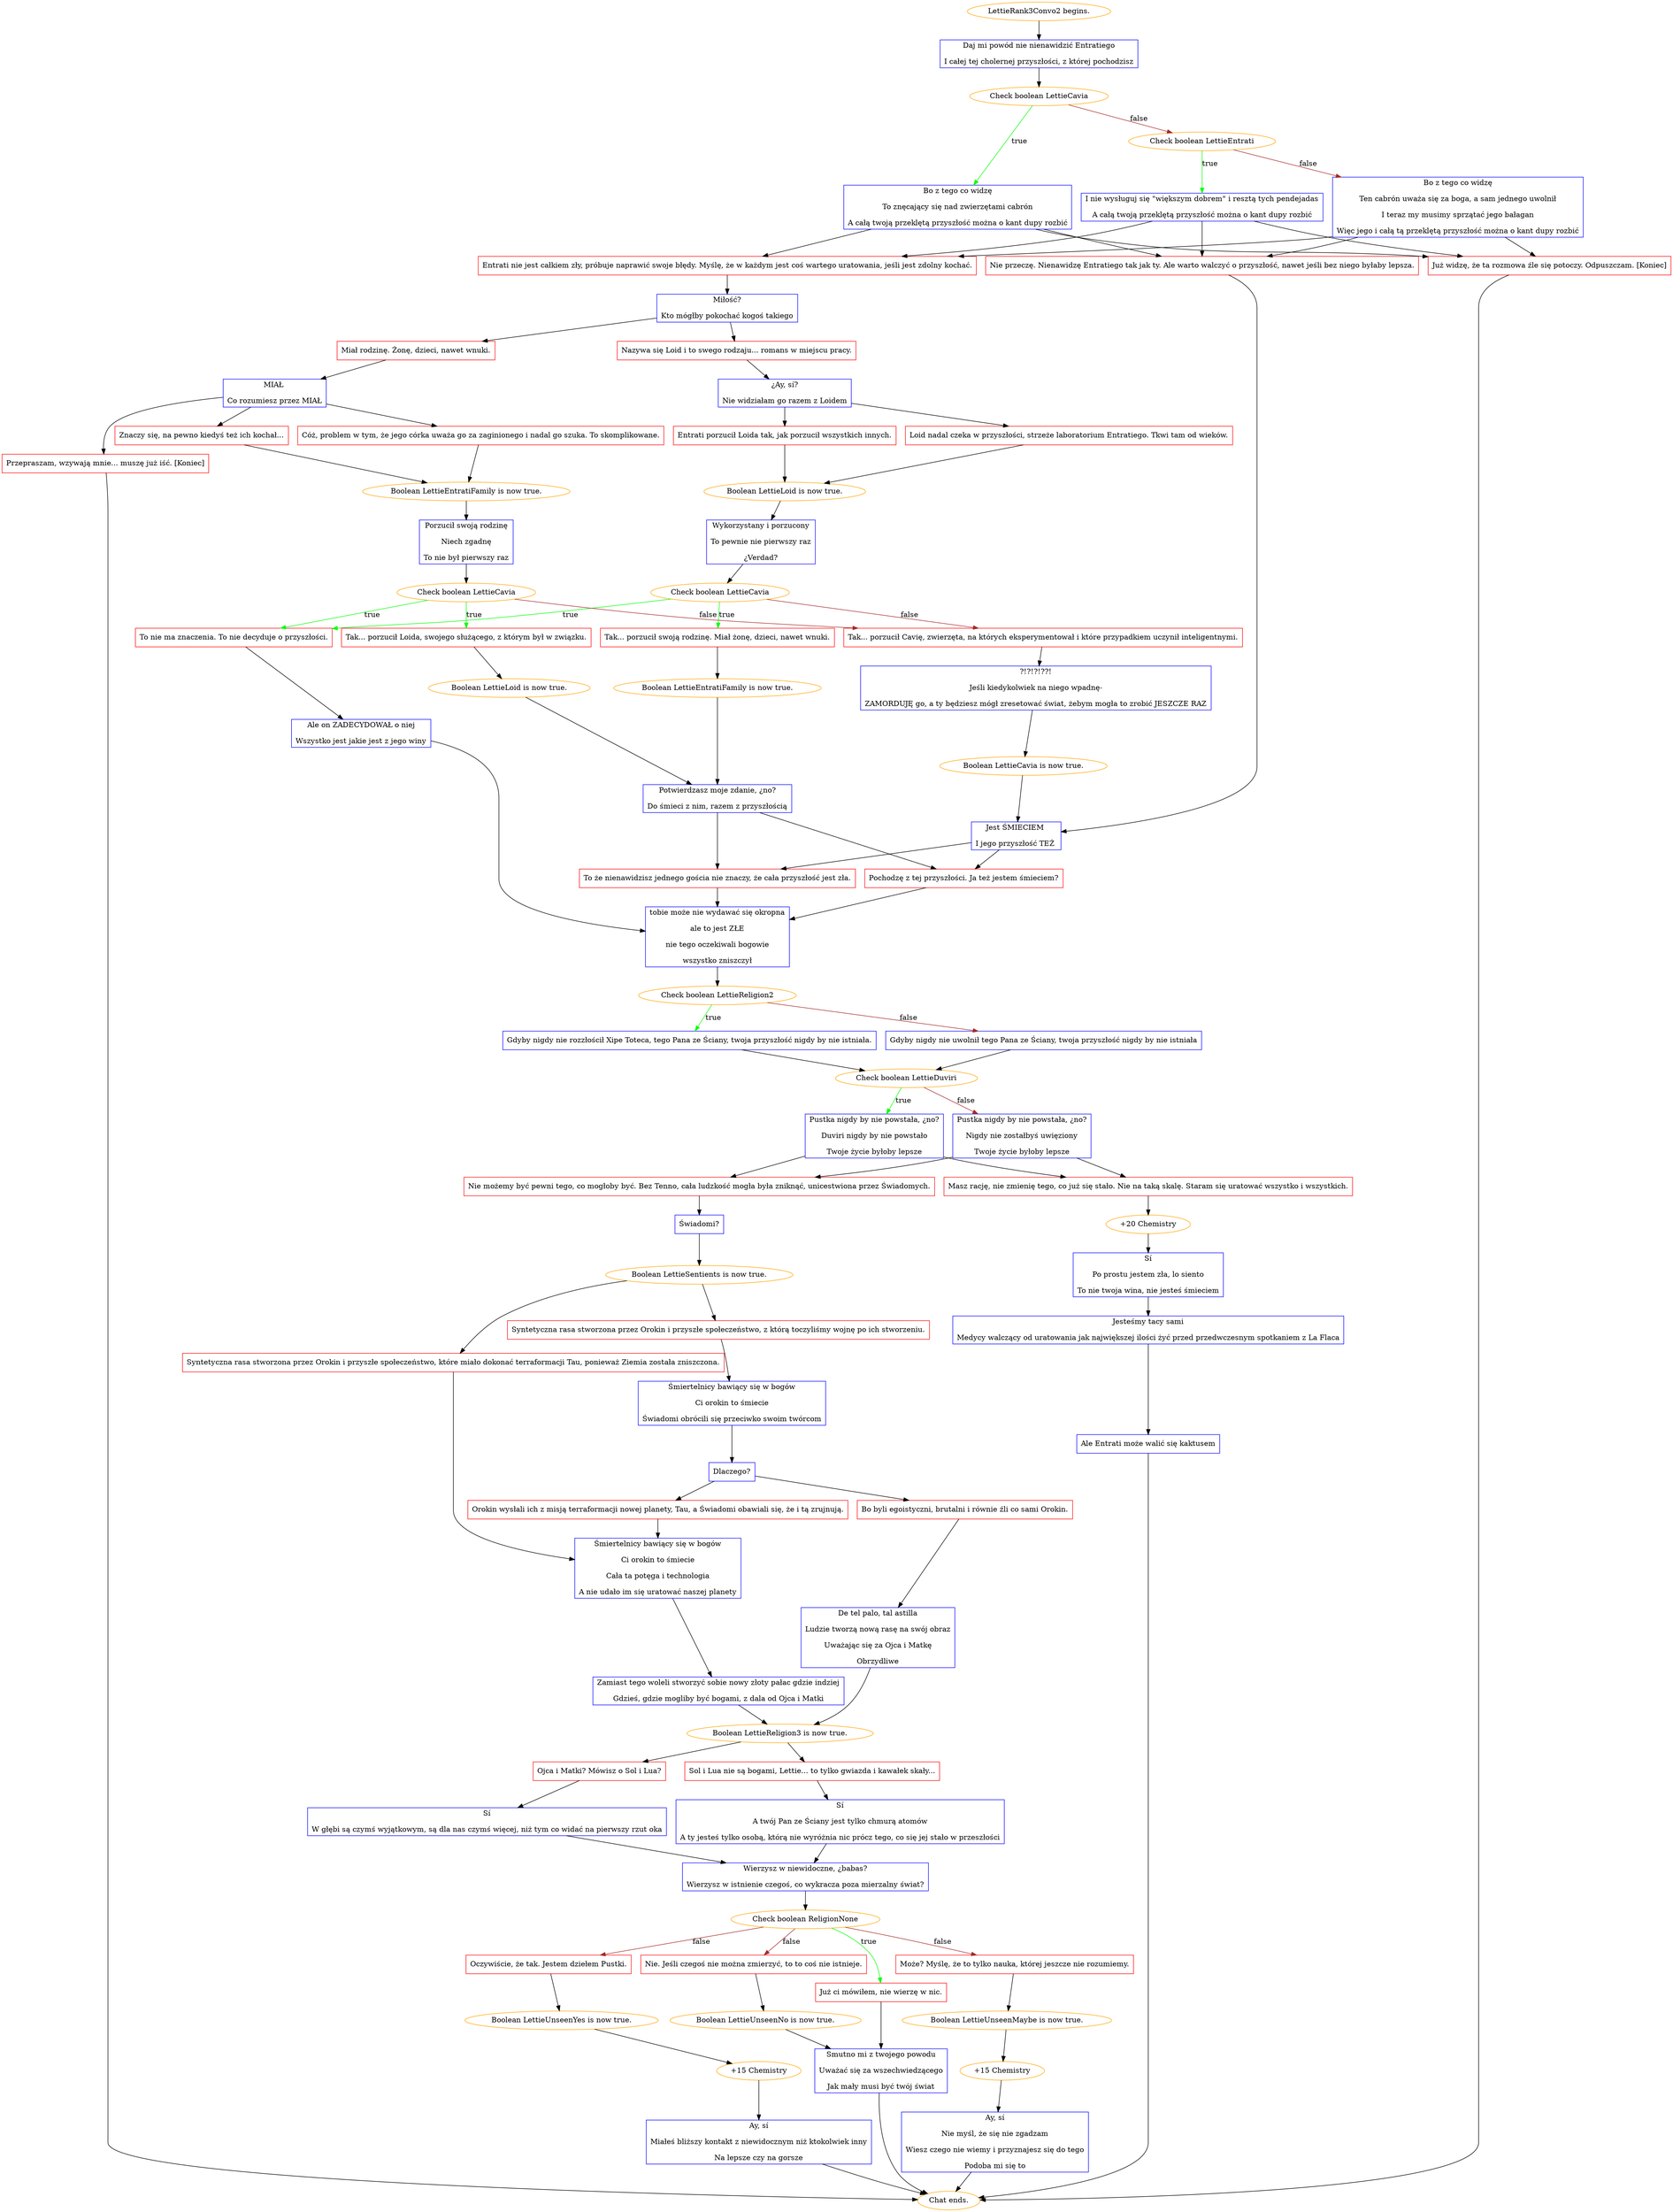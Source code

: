 digraph {
	"LettieRank3Convo2 begins." [color=orange];
		"LettieRank3Convo2 begins." -> j223069100;
	j223069100 [label="Daj mi powód nie nienawidzić Entratiego
I całej tej cholernej przyszłości, z której pochodzisz",shape=box,color=blue];
		j223069100 -> j988327984;
	j988327984 [label="Check boolean LettieCavia",color=orange];
		j988327984 -> j4229896757 [label=true,color=green];
		j988327984 -> j101638081 [label=false,color=brown];
	j4229896757 [label="Bo z tego co widzę
To znęcający się nad zwierzętami cabrón
A całą twoją przeklętą przyszłość można o kant dupy rozbić",shape=box,color=blue];
		j4229896757 -> j2093068010;
		j4229896757 -> j453600590;
		j4229896757 -> j3409722931;
	j101638081 [label="Check boolean LettieEntrati",color=orange];
		j101638081 -> j2114562517 [label=true,color=green];
		j101638081 -> j2641392040 [label=false,color=brown];
	j2093068010 [label="Nie przeczę. Nienawidzę Entratiego tak jak ty. Ale warto walczyć o przyszłość, nawet jeśli bez niego byłaby lepsza.",shape=box,color=red];
		j2093068010 -> j295198713;
	j453600590 [label="Entrati nie jest całkiem zły, próbuje naprawić swoje błędy. Myślę, że w każdym jest coś wartego uratowania, jeśli jest zdolny kochać.",shape=box,color=red];
		j453600590 -> j3783439106;
	j3409722931 [label="Już widzę, że ta rozmowa źle się potoczy. Odpuszczam. [Koniec]",shape=box,color=red];
		j3409722931 -> "Chat ends.";
	j2114562517 [label="I nie wysługuj się \"większym dobrem\" i resztą tych pendejadas
A całą twoją przeklętą przyszłość można o kant dupy rozbić",shape=box,color=blue];
		j2114562517 -> j2093068010;
		j2114562517 -> j453600590;
		j2114562517 -> j3409722931;
	j2641392040 [label="Bo z tego co widzę
Ten cabrón uważa się za boga, a sam jednego uwolnił
I teraz my musimy sprzątać jego bałagan
Więc jego i całą tą przeklętą przyszłość można o kant dupy rozbić",shape=box,color=blue];
		j2641392040 -> j2093068010;
		j2641392040 -> j453600590;
		j2641392040 -> j3409722931;
	j295198713 [label="Jest ŚMIECIEM 
I jego przyszłość TEŻ ",shape=box,color=blue];
		j295198713 -> j2981767671;
		j295198713 -> j2562033078;
	j3783439106 [label="Miłość?
Kto mógłby pokochać kogoś takiego",shape=box,color=blue];
		j3783439106 -> j1047636101;
		j3783439106 -> j1919973612;
	"Chat ends." [color=orange];
	j2981767671 [label="Pochodzę z tej przyszłości. Ja też jestem śmieciem?",shape=box,color=red];
		j2981767671 -> j3027696648;
	j2562033078 [label="To że nienawidzisz jednego gościa nie znaczy, że cała przyszłość jest zła.",shape=box,color=red];
		j2562033078 -> j3027696648;
	j1047636101 [label="Nazywa się Loid i to swego rodzaju... romans w miejscu pracy.",shape=box,color=red];
		j1047636101 -> j1848017154;
	j1919973612 [label="Miał rodzinę. Żonę, dzieci, nawet wnuki.",shape=box,color=red];
		j1919973612 -> j1286142522;
	j3027696648 [label="tobie może nie wydawać się okropna
ale to jest ZŁE
nie tego oczekiwali bogowie
wszystko zniszczył",shape=box,color=blue];
		j3027696648 -> j776436305;
	j1848017154 [label="¿Ay, sí?
Nie widziałam go razem z Loidem",shape=box,color=blue];
		j1848017154 -> j2111897153;
		j1848017154 -> j2815427615;
	j1286142522 [label="MIAŁ 
Co rozumiesz przez MIAŁ",shape=box,color=blue];
		j1286142522 -> j1684521413;
		j1286142522 -> j4002018290;
		j1286142522 -> j4123781086;
	j776436305 [label="Check boolean LettieReligion2",color=orange];
		j776436305 -> j510326801 [label=true,color=green];
		j776436305 -> j3729985375 [label=false,color=brown];
	j2111897153 [label="Loid nadal czeka w przyszłości, strzeże laboratorium Entratiego. Tkwi tam od wieków.",shape=box,color=red];
		j2111897153 -> j2799832423;
	j2815427615 [label="Entrati porzucił Loida tak, jak porzucił wszystkich innych.",shape=box,color=red];
		j2815427615 -> j2799832423;
	j1684521413 [label="Cóż, problem w tym, że jego córka uważa go za zaginionego i nadal go szuka. To skomplikowane.",shape=box,color=red];
		j1684521413 -> j2047208651;
	j4002018290 [label="Znaczy się, na pewno kiedyś też ich kochał...",shape=box,color=red];
		j4002018290 -> j2047208651;
	j4123781086 [label="Przepraszam, wzywają mnie... muszę już iść. [Koniec]",shape=box,color=red];
		j4123781086 -> "Chat ends.";
	j510326801 [label="Gdyby nigdy nie rozzłościł Xipe Toteca, tego Pana ze Ściany, twoja przyszłość nigdy by nie istniała.",shape=box,color=blue];
		j510326801 -> j711900112;
	j3729985375 [label="Gdyby nigdy nie uwolnił tego Pana ze Ściany, twoja przyszłość nigdy by nie istniała",shape=box,color=blue];
		j3729985375 -> j711900112;
	j2799832423 [label="Boolean LettieLoid is now true.",color=orange];
		j2799832423 -> j828898479;
	j2047208651 [label="Boolean LettieEntratiFamily is now true.",color=orange];
		j2047208651 -> j3472544271;
	j711900112 [label="Check boolean LettieDuviri",color=orange];
		j711900112 -> j2506353866 [label=true,color=green];
		j711900112 -> j1636928382 [label=false,color=brown];
	j828898479 [label="Wykorzystany i porzucony
To pewnie nie pierwszy raz
¿Verdad?",shape=box,color=blue];
		j828898479 -> j4176507548;
	j3472544271 [label="Porzucił swoją rodzinę
Niech zgadnę
To nie był pierwszy raz",shape=box,color=blue];
		j3472544271 -> j3999534774;
	j2506353866 [label="Pustka nigdy by nie powstała, ¿no?
Duviri nigdy by nie powstało
Twoje życie byłoby lepsze",shape=box,color=blue];
		j2506353866 -> j452284231;
		j2506353866 -> j686964058;
	j1636928382 [label="Pustka nigdy by nie powstała, ¿no?
Nigdy nie zostałbyś uwięziony
Twoje życie byłoby lepsze",shape=box,color=blue];
		j1636928382 -> j452284231;
		j1636928382 -> j686964058;
	j4176507548 [label="Check boolean LettieCavia",color=orange];
		j4176507548 -> j132184117 [label=true,color=green];
		j4176507548 -> j3944917819 [label=true,color=green];
		j4176507548 -> j3918888914 [label=false,color=brown];
	j3999534774 [label="Check boolean LettieCavia",color=orange];
		j3999534774 -> j3944917819 [label=true,color=green];
		j3999534774 -> j691988239 [label=true,color=green];
		j3999534774 -> j3918888914 [label=false,color=brown];
	j452284231 [label="Nie możemy być pewni tego, co mogłoby być. Bez Tenno, cała ludzkość mogła była zniknąć, unicestwiona przez Świadomych.",shape=box,color=red];
		j452284231 -> j686914777;
	j686964058 [label="Masz rację, nie zmienię tego, co już się stało. Nie na taką skalę. Staram się uratować wszystko i wszystkich.",shape=box,color=red];
		j686964058 -> j3687959611;
	j132184117 [label="Tak... porzucił swoją rodzinę. Miał żonę, dzieci, nawet wnuki.",shape=box,color=red];
		j132184117 -> j670118632;
	j3944917819 [label="To nie ma znaczenia. To nie decyduje o przyszłości.",shape=box,color=red];
		j3944917819 -> j1951676815;
	j3918888914 [label="Tak... porzucił Cavię, zwierzęta, na których eksperymentował i które przypadkiem uczynił inteligentnymi.",shape=box,color=red];
		j3918888914 -> j1092064733;
	j691988239 [label="Tak... porzucił Loida, swojego służącego, z którym był w związku.",shape=box,color=red];
		j691988239 -> j1500891837;
	j686914777 [label="Świadomi?",shape=box,color=blue];
		j686914777 -> j4177902638;
	j3687959611 [label="+20 Chemistry",color=orange];
		j3687959611 -> j3528235577;
	j670118632 [label="Boolean LettieEntratiFamily is now true.",color=orange];
		j670118632 -> j2286594968;
	j1951676815 [label="Ale on ZADECYDOWAŁ o niej
Wszystko jest jakie jest z jego winy",shape=box,color=blue];
		j1951676815 -> j3027696648;
	j1092064733 [label="?!?!?!??!
Jeśli kiedykolwiek na niego wpadnę-
ZAMORDUJĘ go, a ty będziesz mógł zresetować świat, żebym mogła to zrobić JESZCZE RAZ",shape=box,color=blue];
		j1092064733 -> j1791995209;
	j1500891837 [label="Boolean LettieLoid is now true.",color=orange];
		j1500891837 -> j2286594968;
	j4177902638 [label="Boolean LettieSentients is now true.",color=orange];
		j4177902638 -> j881671354;
		j4177902638 -> j2849009941;
	j3528235577 [label="Sí
Po prostu jestem zła, lo siento
To nie twoja wina, nie jesteś śmieciem",shape=box,color=blue];
		j3528235577 -> j673607819;
	j2286594968 [label="Potwierdzasz moje zdanie, ¿no?
Do śmieci z nim, razem z przyszłością",shape=box,color=blue];
		j2286594968 -> j2981767671;
		j2286594968 -> j2562033078;
	j1791995209 [label="Boolean LettieCavia is now true.",color=orange];
		j1791995209 -> j295198713;
	j881671354 [label="Syntetyczna rasa stworzona przez Orokin i przyszłe społeczeństwo, które miało dokonać terraformacji Tau, ponieważ Ziemia została zniszczona.",shape=box,color=red];
		j881671354 -> j2708290737;
	j2849009941 [label="Syntetyczna rasa stworzona przez Orokin i przyszłe społeczeństwo, z którą toczyliśmy wojnę po ich stworzeniu.",shape=box,color=red];
		j2849009941 -> j2324238982;
	j673607819 [label="Jesteśmy tacy sami
Medycy walczący od uratowania jak największej ilości żyć przed przedwczesnym spotkaniem z La Flaca",shape=box,color=blue];
		j673607819 -> j3790767960;
	j2708290737 [label="Śmiertelnicy bawiący się w bogów
Ci orokin to śmiecie
Cała ta potęga i technologia
A nie udało im się uratować naszej planety",shape=box,color=blue];
		j2708290737 -> j2821366761;
	j2324238982 [label="Śmiertelnicy bawiący się w bogów
Ci orokin to śmiecie
Świadomi obrócili się przeciwko swoim twórcom",shape=box,color=blue];
		j2324238982 -> j1017281145;
	j3790767960 [label="Ale Entrati może walić się kaktusem",shape=box,color=blue];
		j3790767960 -> "Chat ends.";
	j2821366761 [label="Zamiast tego woleli stworzyć sobie nowy złoty pałac gdzie indziej
Gdzieś, gdzie mogliby być bogami, z dala od Ojca i Matki",shape=box,color=blue];
		j2821366761 -> j4137157349;
	j1017281145 [label="Dlaczego?",shape=box,color=blue];
		j1017281145 -> j226532938;
		j1017281145 -> j264838358;
	j4137157349 [label="Boolean LettieReligion3 is now true.",color=orange];
		j4137157349 -> j1620087762;
		j4137157349 -> j804095260;
	j226532938 [label="Orokin wysłali ich z misją terraformacji nowej planety, Tau, a Świadomi obawiali się, że i tą zrujnują.",shape=box,color=red];
		j226532938 -> j2708290737;
	j264838358 [label="Bo byli egoistyczni, brutalni i równie źli co sami Orokin.",shape=box,color=red];
		j264838358 -> j1473053032;
	j1620087762 [label="Ojca i Matki? Mówisz o Sol i Lua?",shape=box,color=red];
		j1620087762 -> j1850184642;
	j804095260 [label="Sol i Lua nie są bogami, Lettie... to tylko gwiazda i kawałek skały...",shape=box,color=red];
		j804095260 -> j2108230249;
	j1473053032 [label="De tel palo, tal astilla
Ludzie tworzą nową rasę na swój obraz
Uważając się za Ojca i Matkę
Obrzydliwe",shape=box,color=blue];
		j1473053032 -> j4137157349;
	j1850184642 [label="Sí
W głębi są czymś wyjątkowym, są dla nas czymś więcej, niż tym co widać na pierwszy rzut oka",shape=box,color=blue];
		j1850184642 -> j3332235904;
	j2108230249 [label="Sí
A twój Pan ze Ściany jest tylko chmurą atomów
A ty jesteś tylko osobą, którą nie wyróżnia nic prócz tego, co się jej stało w przeszłości",shape=box,color=blue];
		j2108230249 -> j3332235904;
	j3332235904 [label="Wierzysz w niewidoczne, ¿babas?
Wierzysz w istnienie czegoś, co wykracza poza mierzalny świat?",shape=box,color=blue];
		j3332235904 -> j2234506481;
	j2234506481 [label="Check boolean ReligionNone",color=orange];
		j2234506481 -> j3848167349 [label=true,color=green];
		j2234506481 -> j3398058644 [label=false,color=brown];
		j2234506481 -> j186960697 [label=false,color=brown];
		j2234506481 -> j3160705912 [label=false,color=brown];
	j3848167349 [label="Już ci mówiłem, nie wierzę w nic.",shape=box,color=red];
		j3848167349 -> j1947906801;
	j3398058644 [label="Nie. Jeśli czegoś nie można zmierzyć, to to coś nie istnieje.",shape=box,color=red];
		j3398058644 -> j2026062199;
	j186960697 [label="Może? Myślę, że to tylko nauka, której jeszcze nie rozumiemy.",shape=box,color=red];
		j186960697 -> j3926332960;
	j3160705912 [label="Oczywiście, że tak. Jestem dziełem Pustki.",shape=box,color=red];
		j3160705912 -> j3971632156;
	j1947906801 [label="Smutno mi z twojego powodu
Uważać się za wszechwiedzącego
Jak mały musi być twój świat",shape=box,color=blue];
		j1947906801 -> "Chat ends.";
	j2026062199 [label="Boolean LettieUnseenNo is now true.",color=orange];
		j2026062199 -> j1947906801;
	j3926332960 [label="Boolean LettieUnseenMaybe is now true.",color=orange];
		j3926332960 -> j3117198711;
	j3971632156 [label="Boolean LettieUnseenYes is now true.",color=orange];
		j3971632156 -> j219018485;
	j3117198711 [label="+15 Chemistry",color=orange];
		j3117198711 -> j343729721;
	j219018485 [label="+15 Chemistry",color=orange];
		j219018485 -> j1190745301;
	j343729721 [label="Ay, sí
Nie myśl, że się nie zgadzam
Wiesz czego nie wiemy i przyznajesz się do tego
Podoba mi się to",shape=box,color=blue];
		j343729721 -> "Chat ends.";
	j1190745301 [label="Ay, sí
Miałeś bliższy kontakt z niewidocznym niż ktokolwiek inny
Na lepsze czy na gorsze",shape=box,color=blue];
		j1190745301 -> "Chat ends.";
}